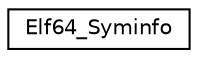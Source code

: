 digraph "Graphical Class Hierarchy"
{
 // LATEX_PDF_SIZE
  edge [fontname="Helvetica",fontsize="10",labelfontname="Helvetica",labelfontsize="10"];
  node [fontname="Helvetica",fontsize="10",shape=record];
  rankdir="LR";
  Node0 [label="Elf64_Syminfo",height=0.2,width=0.4,color="black", fillcolor="white", style="filled",URL="$structElf64__Syminfo.html",tooltip=" "];
}

